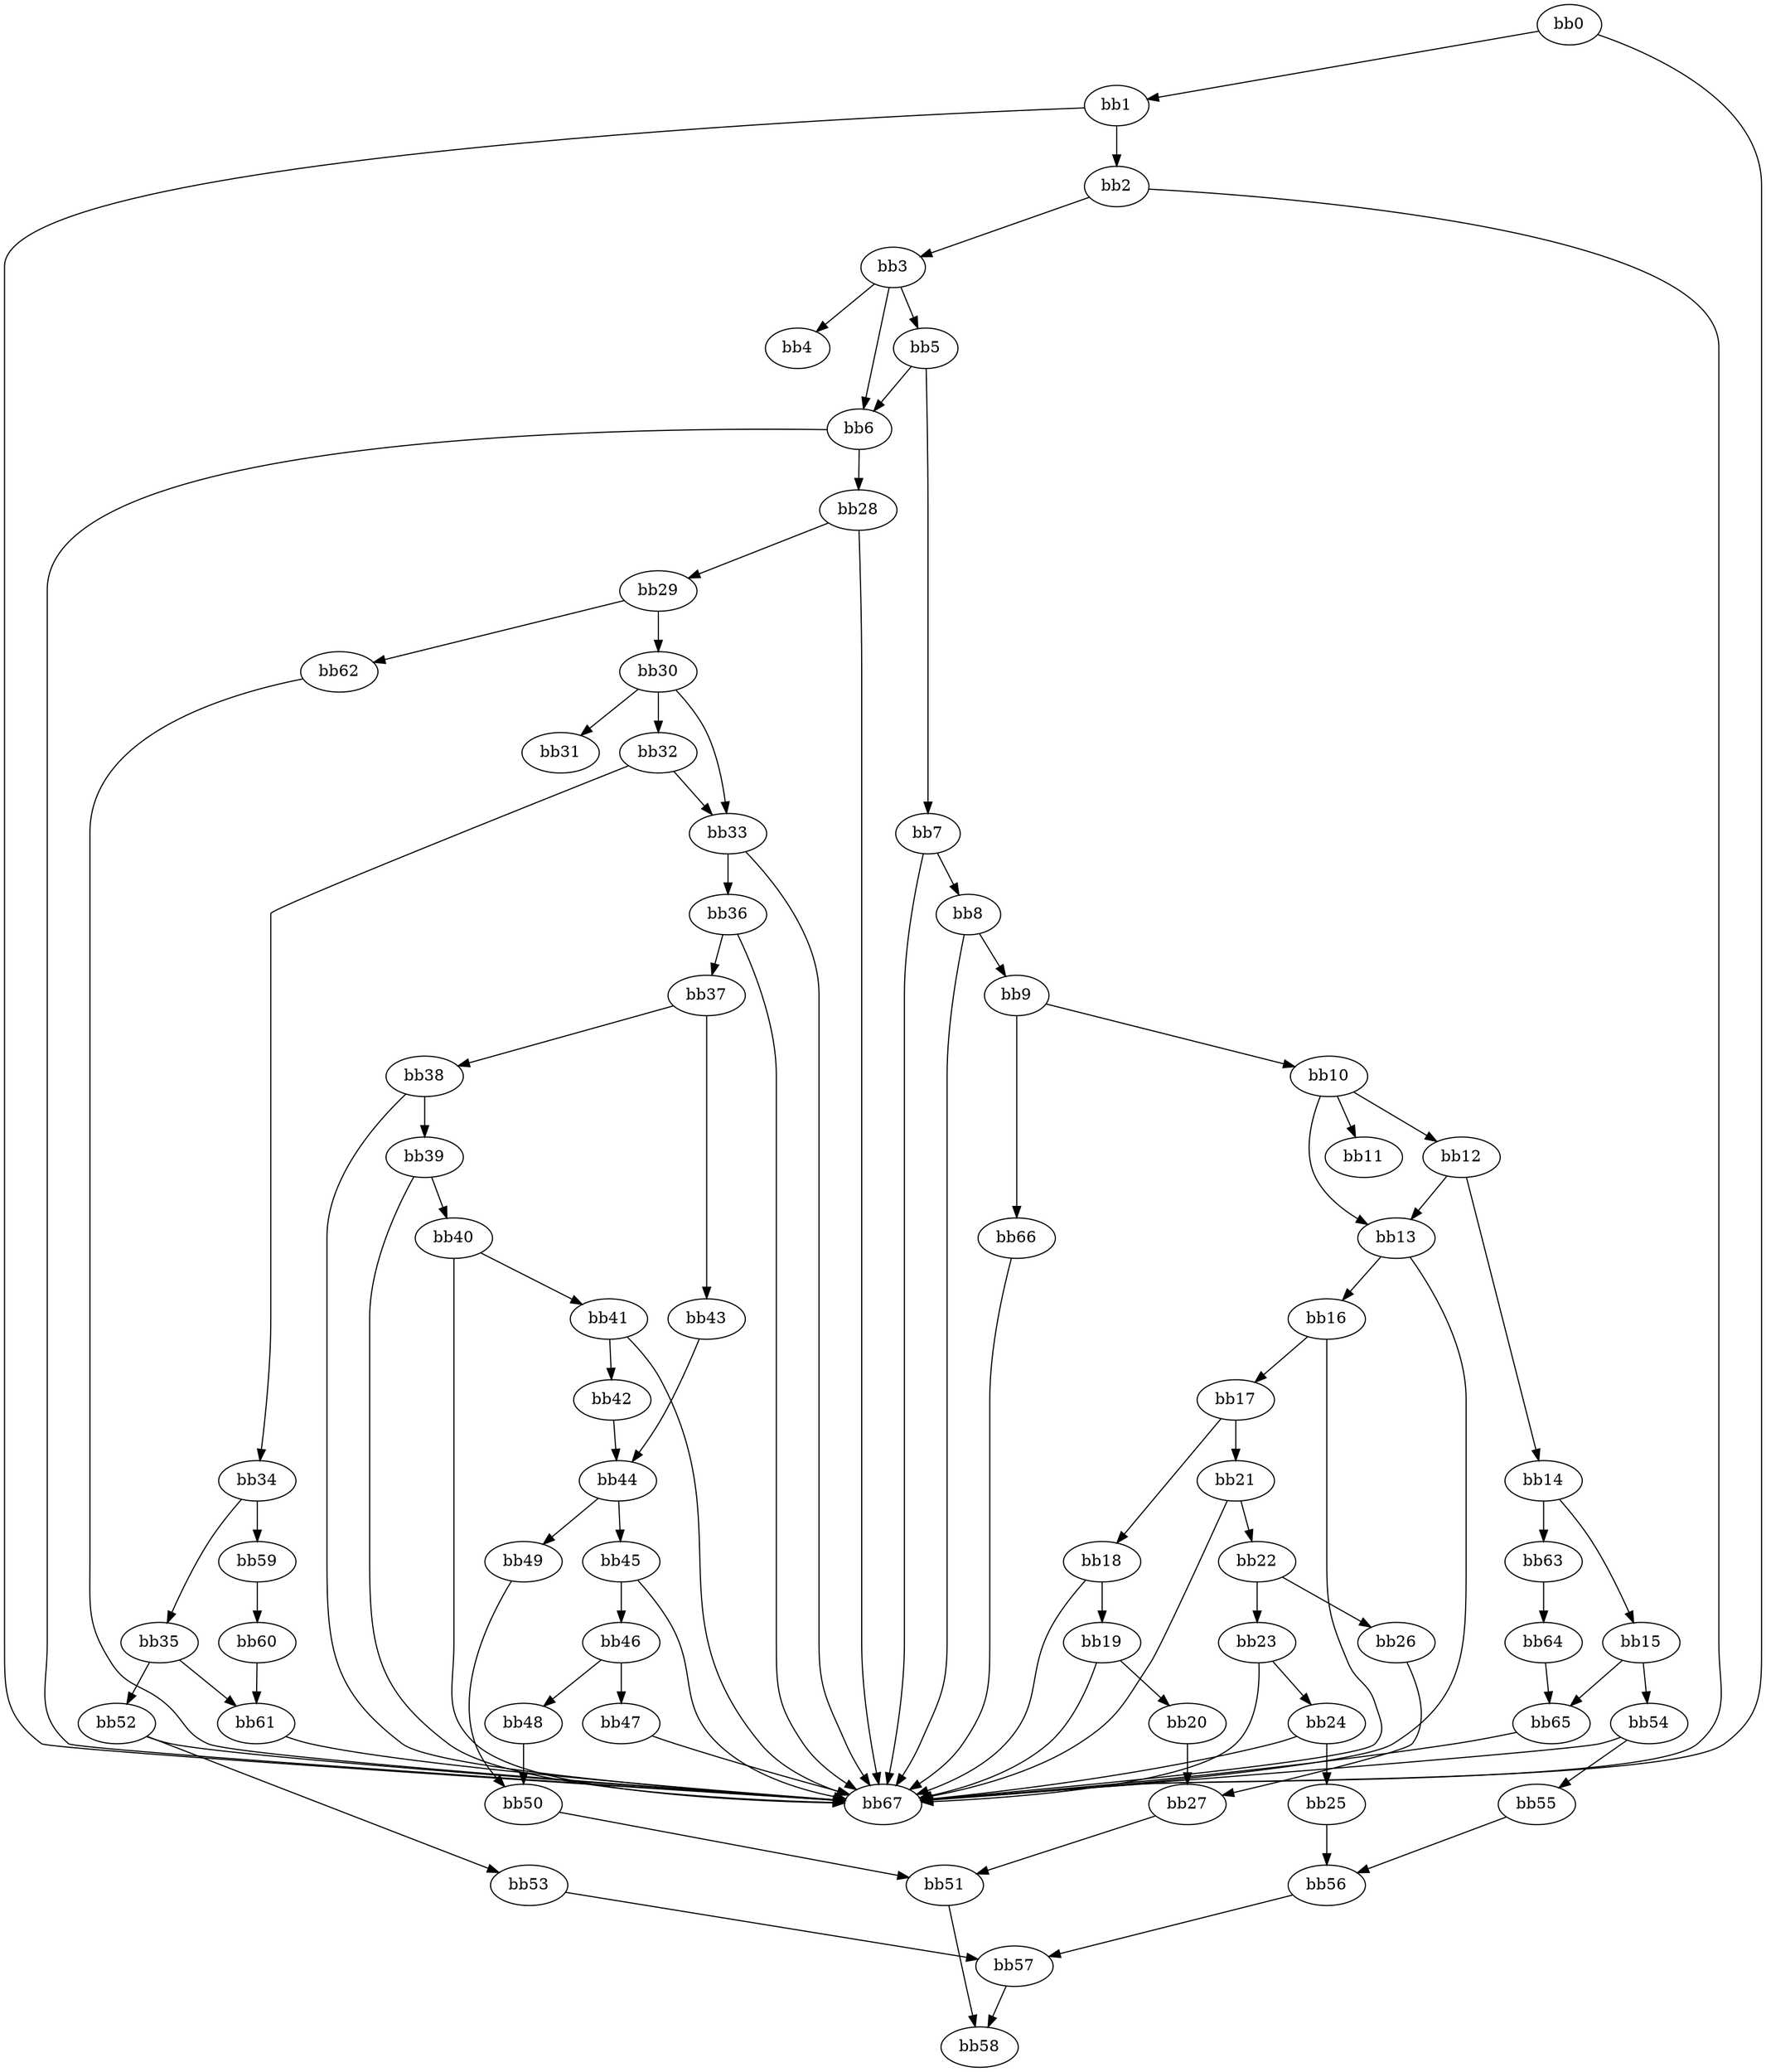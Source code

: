 digraph {
    0 [ label = "bb0\l" ]
    1 [ label = "bb1\l" ]
    2 [ label = "bb2\l" ]
    3 [ label = "bb3\l" ]
    4 [ label = "bb4\l" ]
    5 [ label = "bb5\l" ]
    6 [ label = "bb6\l" ]
    7 [ label = "bb7\l" ]
    8 [ label = "bb8\l" ]
    9 [ label = "bb9\l" ]
    10 [ label = "bb10\l" ]
    11 [ label = "bb11\l" ]
    12 [ label = "bb12\l" ]
    13 [ label = "bb13\l" ]
    14 [ label = "bb14\l" ]
    15 [ label = "bb15\l" ]
    16 [ label = "bb16\l" ]
    17 [ label = "bb17\l" ]
    18 [ label = "bb18\l" ]
    19 [ label = "bb19\l" ]
    20 [ label = "bb20\l" ]
    21 [ label = "bb21\l" ]
    22 [ label = "bb22\l" ]
    23 [ label = "bb23\l" ]
    24 [ label = "bb24\l" ]
    25 [ label = "bb25\l" ]
    26 [ label = "bb26\l" ]
    27 [ label = "bb27\l" ]
    28 [ label = "bb28\l" ]
    29 [ label = "bb29\l" ]
    30 [ label = "bb30\l" ]
    31 [ label = "bb31\l" ]
    32 [ label = "bb32\l" ]
    33 [ label = "bb33\l" ]
    34 [ label = "bb34\l" ]
    35 [ label = "bb35\l" ]
    36 [ label = "bb36\l" ]
    37 [ label = "bb37\l" ]
    38 [ label = "bb38\l" ]
    39 [ label = "bb39\l" ]
    40 [ label = "bb40\l" ]
    41 [ label = "bb41\l" ]
    42 [ label = "bb42\l" ]
    43 [ label = "bb43\l" ]
    44 [ label = "bb44\l" ]
    45 [ label = "bb45\l" ]
    46 [ label = "bb46\l" ]
    47 [ label = "bb47\l" ]
    48 [ label = "bb48\l" ]
    49 [ label = "bb49\l" ]
    50 [ label = "bb50\l" ]
    51 [ label = "bb51\l" ]
    52 [ label = "bb52\l" ]
    53 [ label = "bb53\l" ]
    54 [ label = "bb54\l" ]
    55 [ label = "bb55\l" ]
    56 [ label = "bb56\l" ]
    57 [ label = "bb57\l" ]
    58 [ label = "bb58\l" ]
    59 [ label = "bb59\l" ]
    60 [ label = "bb60\l" ]
    61 [ label = "bb61\l" ]
    62 [ label = "bb62\l" ]
    63 [ label = "bb63\l" ]
    64 [ label = "bb64\l" ]
    65 [ label = "bb65\l" ]
    66 [ label = "bb66\l" ]
    67 [ label = "bb67\l" ]
    0 -> 1 [ ]
    0 -> 67 [ ]
    1 -> 2 [ ]
    1 -> 67 [ ]
    2 -> 3 [ ]
    2 -> 67 [ ]
    3 -> 4 [ ]
    3 -> 5 [ ]
    3 -> 6 [ ]
    5 -> 6 [ ]
    5 -> 7 [ ]
    6 -> 28 [ ]
    6 -> 67 [ ]
    7 -> 8 [ ]
    7 -> 67 [ ]
    8 -> 9 [ ]
    8 -> 67 [ ]
    9 -> 10 [ ]
    9 -> 66 [ ]
    10 -> 11 [ ]
    10 -> 12 [ ]
    10 -> 13 [ ]
    12 -> 13 [ ]
    12 -> 14 [ ]
    13 -> 16 [ ]
    13 -> 67 [ ]
    14 -> 15 [ ]
    14 -> 63 [ ]
    15 -> 54 [ ]
    15 -> 65 [ ]
    16 -> 17 [ ]
    16 -> 67 [ ]
    17 -> 18 [ ]
    17 -> 21 [ ]
    18 -> 19 [ ]
    18 -> 67 [ ]
    19 -> 20 [ ]
    19 -> 67 [ ]
    20 -> 27 [ ]
    21 -> 22 [ ]
    21 -> 67 [ ]
    22 -> 23 [ ]
    22 -> 26 [ ]
    23 -> 24 [ ]
    23 -> 67 [ ]
    24 -> 25 [ ]
    24 -> 67 [ ]
    25 -> 56 [ ]
    26 -> 27 [ ]
    27 -> 51 [ ]
    28 -> 29 [ ]
    28 -> 67 [ ]
    29 -> 30 [ ]
    29 -> 62 [ ]
    30 -> 31 [ ]
    30 -> 32 [ ]
    30 -> 33 [ ]
    32 -> 33 [ ]
    32 -> 34 [ ]
    33 -> 36 [ ]
    33 -> 67 [ ]
    34 -> 35 [ ]
    34 -> 59 [ ]
    35 -> 52 [ ]
    35 -> 61 [ ]
    36 -> 37 [ ]
    36 -> 67 [ ]
    37 -> 38 [ ]
    37 -> 43 [ ]
    38 -> 39 [ ]
    38 -> 67 [ ]
    39 -> 40 [ ]
    39 -> 67 [ ]
    40 -> 41 [ ]
    40 -> 67 [ ]
    41 -> 42 [ ]
    41 -> 67 [ ]
    42 -> 44 [ ]
    43 -> 44 [ ]
    44 -> 45 [ ]
    44 -> 49 [ ]
    45 -> 46 [ ]
    45 -> 67 [ ]
    46 -> 47 [ ]
    46 -> 48 [ ]
    47 -> 67 [ ]
    48 -> 50 [ ]
    49 -> 50 [ ]
    50 -> 51 [ ]
    51 -> 58 [ ]
    52 -> 53 [ ]
    52 -> 67 [ ]
    53 -> 57 [ ]
    54 -> 55 [ ]
    54 -> 67 [ ]
    55 -> 56 [ ]
    56 -> 57 [ ]
    57 -> 58 [ ]
    59 -> 60 [ ]
    60 -> 61 [ ]
    61 -> 67 [ ]
    62 -> 67 [ ]
    63 -> 64 [ ]
    64 -> 65 [ ]
    65 -> 67 [ ]
    66 -> 67 [ ]
}

